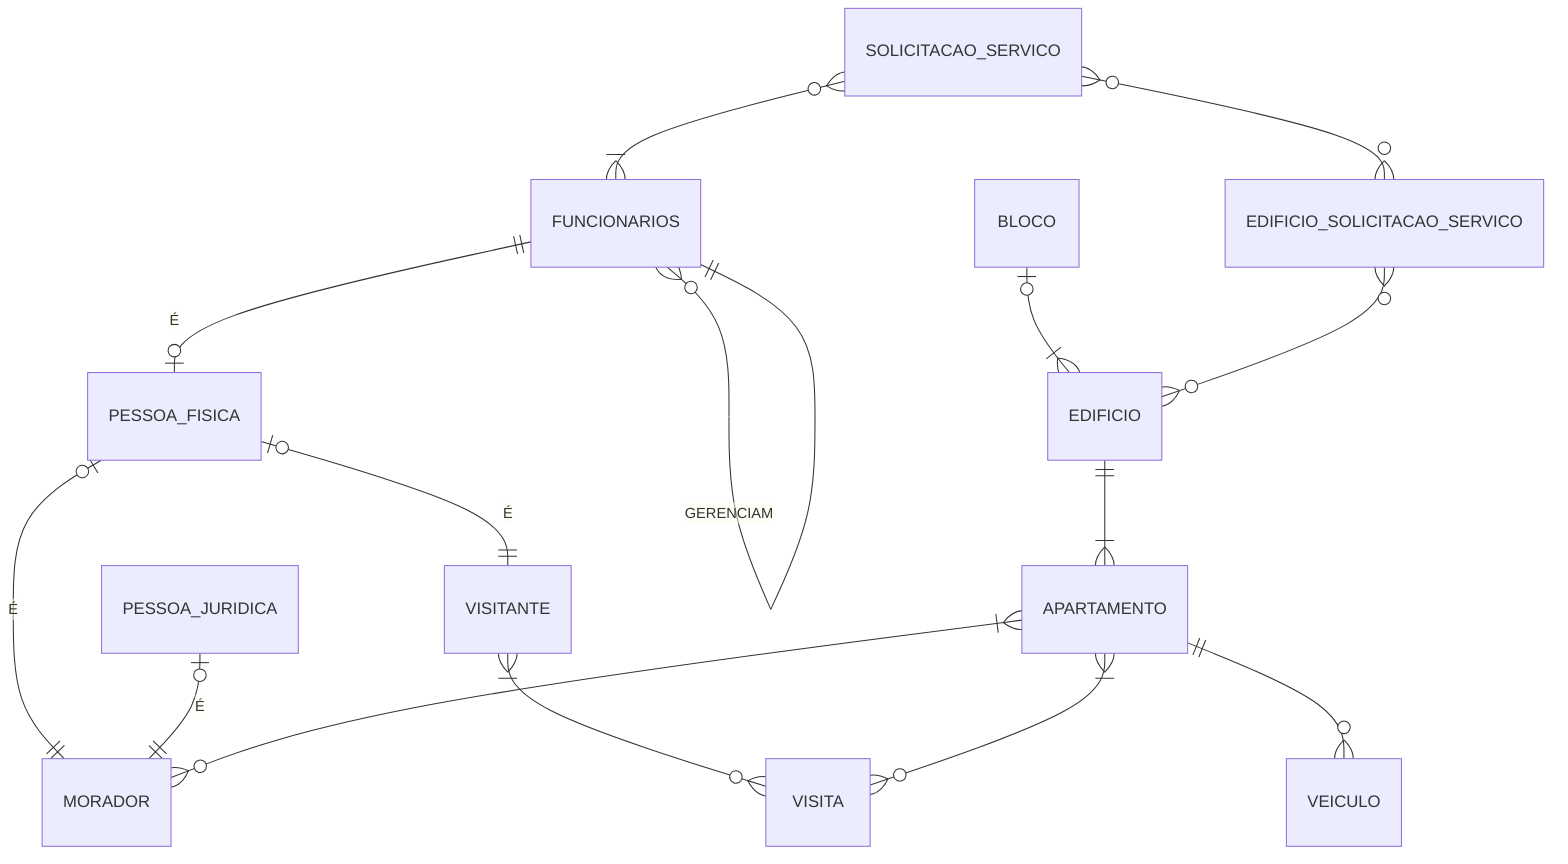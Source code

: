 erDiagram

FUNCIONARIOS{
    
}

PESSOA_FISICA{

}

PESSOA_JURIDICA{

}

VISITANTE{}
VISITA{}
MORADOR{}
BLOCO{}
EDIFICIO{}
APARTAMENTO{}
VEICULO{}
SOLICITACAO_SERVICO{}

FUNCIONARIOS }O--|| FUNCIONARIOS:"GERENCIAM"
FUNCIONARIOS ||--O| PESSOA_FISICA:"É"
VISITANTE }|--O{ VISITA:""
PESSOA_FISICA o|--|| MORADOR:"É"
PESSOA_JURIDICA o|--|| MORADOR:"É"
BLOCO O|--|{ EDIFICIO:""
PESSOA_FISICA o|--|| VISITANTE:"É"
SOLICITACAO_SERVICO }O--|{ FUNCIONARIOS:""
EDIFICIO_SOLICITACAO_SERVICO }O--O{ EDIFICIO:""
SOLICITACAO_SERVICO }O--O{ EDIFICIO_SOLICITACAO_SERVICO:""
APARTAMENTO }|--O{ MORADOR:""
EDIFICIO ||--|{ APARTAMENTO:""
APARTAMENTO ||--O{ VEICULO:""
APARTAMENTO }|--O{ VISITA:""